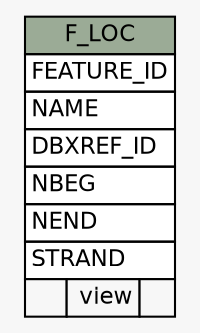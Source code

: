 // dot 2.38.0 on Windows 10 10.0
// SchemaSpy rev Unknown
digraph "F_LOC" {
  graph [
    rankdir="RL"
    bgcolor="#f7f7f7"
    nodesep="0.18"
    ranksep="0.46"
    fontname="Helvetica"
    fontsize="11"
  ];
  node [
    fontname="Helvetica"
    fontsize="11"
    shape="plaintext"
  ];
  edge [
    arrowsize="0.8"
  ];
  "F_LOC" [
    label=<
    <TABLE BORDER="0" CELLBORDER="1" CELLSPACING="0" BGCOLOR="#ffffff">
      <TR><TD COLSPAN="3" BGCOLOR="#9bab96" ALIGN="CENTER">F_LOC</TD></TR>
      <TR><TD PORT="FEATURE_ID" COLSPAN="3" ALIGN="LEFT">FEATURE_ID</TD></TR>
      <TR><TD PORT="NAME" COLSPAN="3" ALIGN="LEFT">NAME</TD></TR>
      <TR><TD PORT="DBXREF_ID" COLSPAN="3" ALIGN="LEFT">DBXREF_ID</TD></TR>
      <TR><TD PORT="NBEG" COLSPAN="3" ALIGN="LEFT">NBEG</TD></TR>
      <TR><TD PORT="NEND" COLSPAN="3" ALIGN="LEFT">NEND</TD></TR>
      <TR><TD PORT="STRAND" COLSPAN="3" ALIGN="LEFT">STRAND</TD></TR>
      <TR><TD ALIGN="LEFT" BGCOLOR="#f7f7f7">  </TD><TD ALIGN="RIGHT" BGCOLOR="#f7f7f7">view</TD><TD ALIGN="RIGHT" BGCOLOR="#f7f7f7">  </TD></TR>
    </TABLE>>
    URL="tables/F_LOC.html"
    tooltip="F_LOC"
  ];
}
